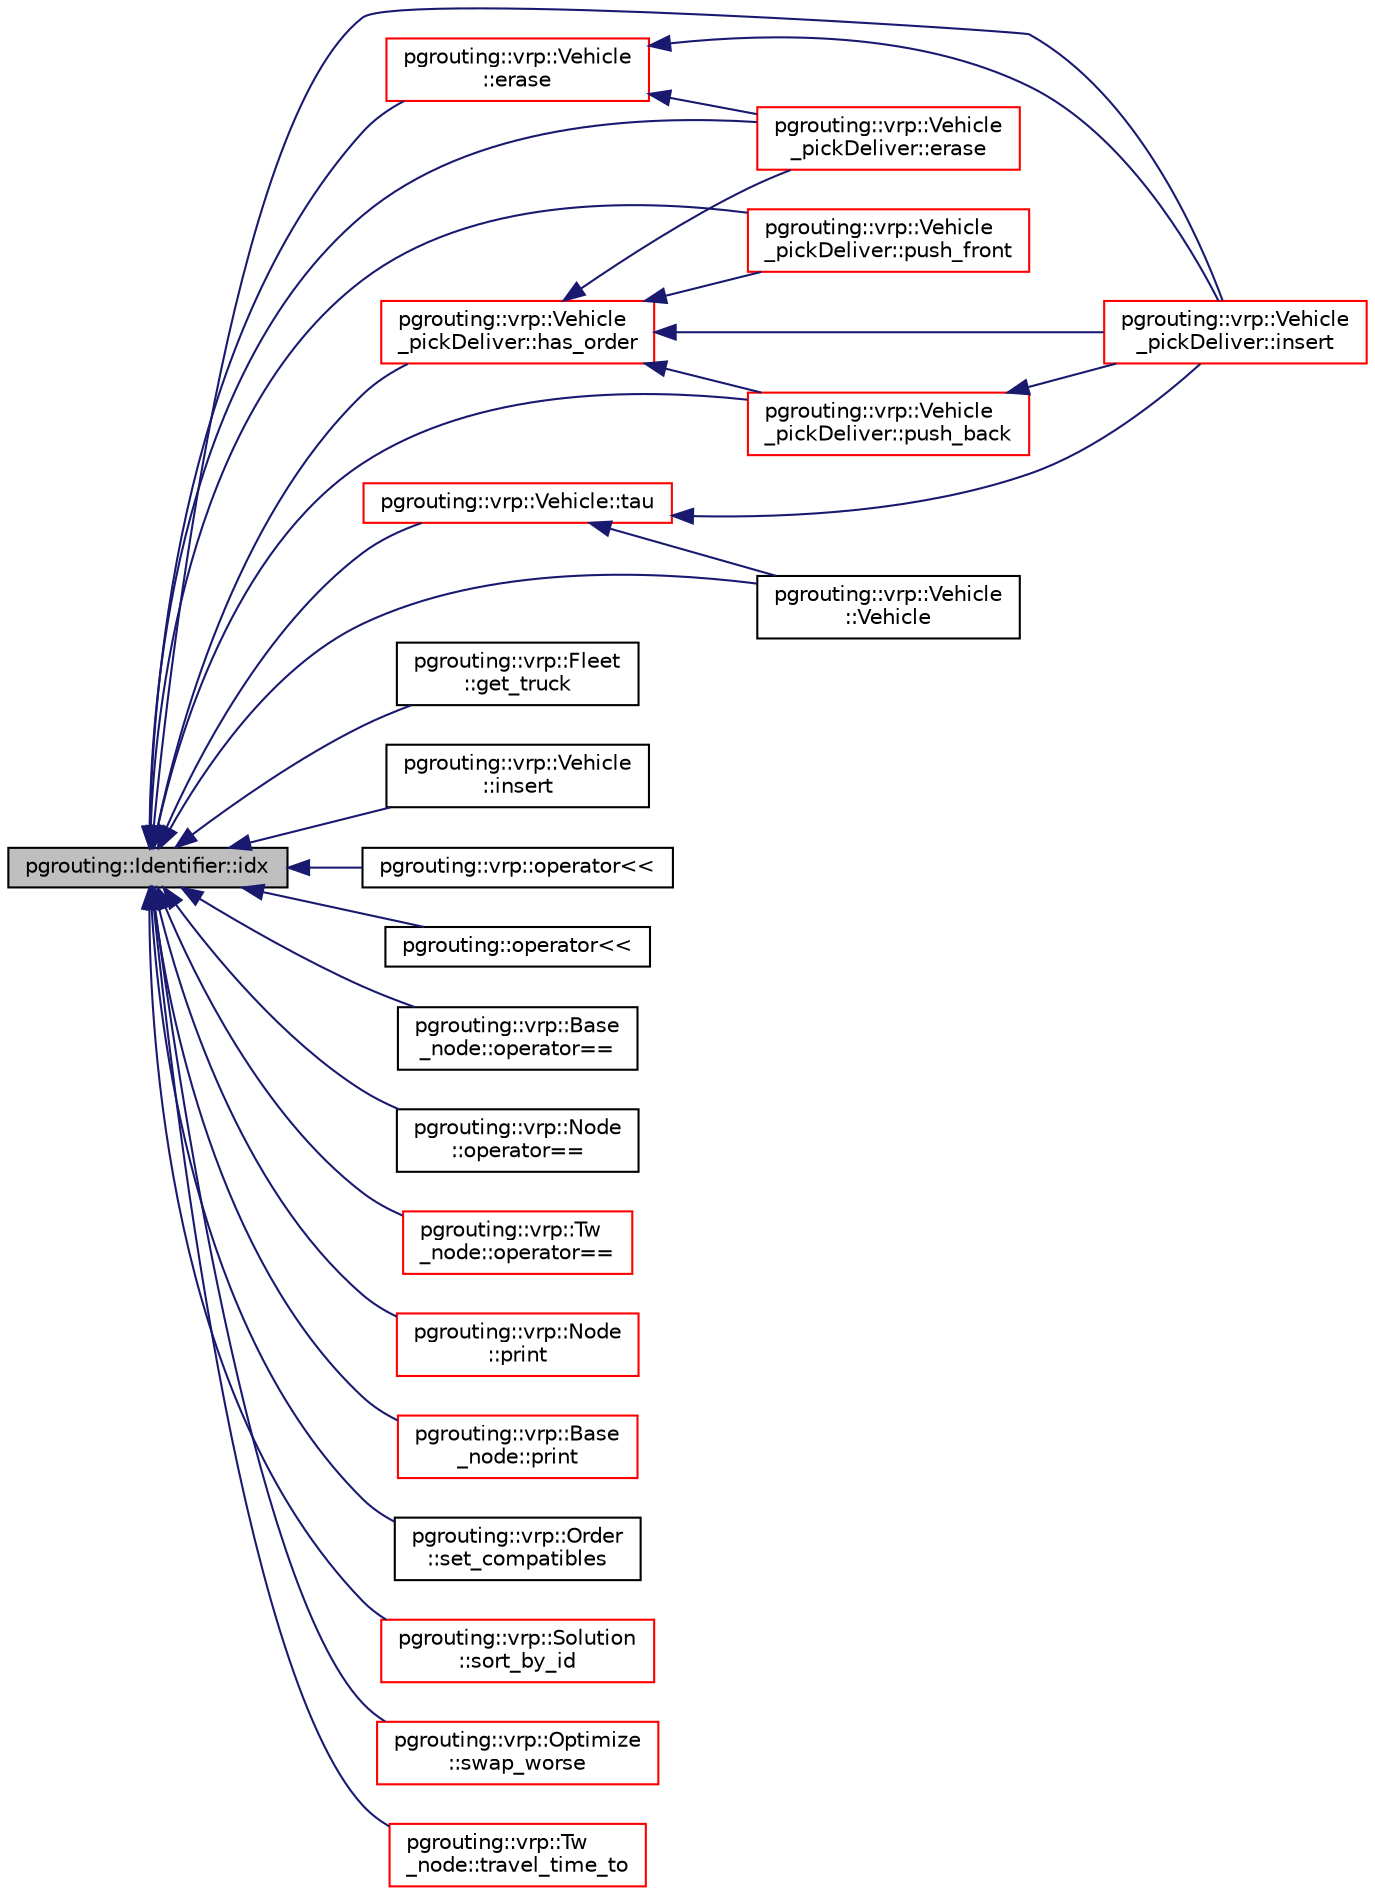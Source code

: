 digraph "pgrouting::Identifier::idx"
{
  edge [fontname="Helvetica",fontsize="10",labelfontname="Helvetica",labelfontsize="10"];
  node [fontname="Helvetica",fontsize="10",shape=record];
  rankdir="LR";
  Node455 [label="pgrouting::Identifier::idx",height=0.2,width=0.4,color="black", fillcolor="grey75", style="filled", fontcolor="black"];
  Node455 -> Node456 [dir="back",color="midnightblue",fontsize="10",style="solid",fontname="Helvetica"];
  Node456 [label="pgrouting::vrp::Vehicle\l_pickDeliver::erase",height=0.2,width=0.4,color="red", fillcolor="white", style="filled",URL="$classpgrouting_1_1vrp_1_1Vehicle__pickDeliver.html#a3824b3c3af974687c0bdcc9aab615350"];
  Node455 -> Node473 [dir="back",color="midnightblue",fontsize="10",style="solid",fontname="Helvetica"];
  Node473 [label="pgrouting::vrp::Vehicle\l::erase",height=0.2,width=0.4,color="red", fillcolor="white", style="filled",URL="$classpgrouting_1_1vrp_1_1Vehicle.html#ad1920dd6aed04b9381b9b2ec78dddc47",tooltip="Erase node.id() "];
  Node473 -> Node456 [dir="back",color="midnightblue",fontsize="10",style="solid",fontname="Helvetica"];
  Node473 -> Node474 [dir="back",color="midnightblue",fontsize="10",style="solid",fontname="Helvetica"];
  Node474 [label="pgrouting::vrp::Vehicle\l_pickDeliver::insert",height=0.2,width=0.4,color="red", fillcolor="white", style="filled",URL="$classpgrouting_1_1vrp_1_1Vehicle__pickDeliver.html#acd6d3d720b3002cbb930a44099fa0688",tooltip="Inserts an order. "];
  Node455 -> Node480 [dir="back",color="midnightblue",fontsize="10",style="solid",fontname="Helvetica"];
  Node480 [label="pgrouting::vrp::Fleet\l::get_truck",height=0.2,width=0.4,color="black", fillcolor="white", style="filled",URL="$classpgrouting_1_1vrp_1_1Fleet.html#aad8bcbd9e8c956ab8dc73f0b40873ea0"];
  Node455 -> Node481 [dir="back",color="midnightblue",fontsize="10",style="solid",fontname="Helvetica"];
  Node481 [label="pgrouting::vrp::Vehicle\l_pickDeliver::has_order",height=0.2,width=0.4,color="red", fillcolor="white", style="filled",URL="$classpgrouting_1_1vrp_1_1Vehicle__pickDeliver.html#adb870b4b7089194de06de8471eba0767"];
  Node481 -> Node456 [dir="back",color="midnightblue",fontsize="10",style="solid",fontname="Helvetica"];
  Node481 -> Node474 [dir="back",color="midnightblue",fontsize="10",style="solid",fontname="Helvetica"];
  Node481 -> Node482 [dir="back",color="midnightblue",fontsize="10",style="solid",fontname="Helvetica"];
  Node482 [label="pgrouting::vrp::Vehicle\l_pickDeliver::push_back",height=0.2,width=0.4,color="red", fillcolor="white", style="filled",URL="$classpgrouting_1_1vrp_1_1Vehicle__pickDeliver.html#aa894fd15242682756ea30cc1bbd6aa42",tooltip="puts an order at the end of the truck "];
  Node482 -> Node474 [dir="back",color="midnightblue",fontsize="10",style="solid",fontname="Helvetica"];
  Node481 -> Node483 [dir="back",color="midnightblue",fontsize="10",style="solid",fontname="Helvetica"];
  Node483 [label="pgrouting::vrp::Vehicle\l_pickDeliver::push_front",height=0.2,width=0.4,color="red", fillcolor="white", style="filled",URL="$classpgrouting_1_1vrp_1_1Vehicle__pickDeliver.html#a34330126d1614d29dff7fc48a6a43f69",tooltip="Puts an order at the end front of the truck. "];
  Node455 -> Node474 [dir="back",color="midnightblue",fontsize="10",style="solid",fontname="Helvetica"];
  Node455 -> Node484 [dir="back",color="midnightblue",fontsize="10",style="solid",fontname="Helvetica"];
  Node484 [label="pgrouting::vrp::Vehicle\l::insert",height=0.2,width=0.4,color="black", fillcolor="white", style="filled",URL="$classpgrouting_1_1vrp_1_1Vehicle.html#aa22d65f920e996e3497bff86876b181f",tooltip="Insert node in best position of the position_limits. "];
  Node455 -> Node485 [dir="back",color="midnightblue",fontsize="10",style="solid",fontname="Helvetica"];
  Node485 [label="pgrouting::vrp::operator\<\<",height=0.2,width=0.4,color="black", fillcolor="white", style="filled",URL="$namespacepgrouting_1_1vrp.html#ac16d581d93de7b0c834f5236f3302e5b"];
  Node455 -> Node486 [dir="back",color="midnightblue",fontsize="10",style="solid",fontname="Helvetica"];
  Node486 [label="pgrouting::operator\<\<",height=0.2,width=0.4,color="black", fillcolor="white", style="filled",URL="$namespacepgrouting.html#a1c8b6dbb6aca870e491d897cf57d89c6"];
  Node455 -> Node487 [dir="back",color="midnightblue",fontsize="10",style="solid",fontname="Helvetica"];
  Node487 [label="pgrouting::vrp::Base\l_node::operator==",height=0.2,width=0.4,color="black", fillcolor="white", style="filled",URL="$classpgrouting_1_1vrp_1_1Base__node.html#ad009e491cded70fc4c13f036db66ace2"];
  Node455 -> Node488 [dir="back",color="midnightblue",fontsize="10",style="solid",fontname="Helvetica"];
  Node488 [label="pgrouting::vrp::Node\l::operator==",height=0.2,width=0.4,color="black", fillcolor="white", style="filled",URL="$classpgrouting_1_1vrp_1_1Node.html#a1598bb3ef9284f2626967a829b978e7c"];
  Node455 -> Node489 [dir="back",color="midnightblue",fontsize="10",style="solid",fontname="Helvetica"];
  Node489 [label="pgrouting::vrp::Tw\l_node::operator==",height=0.2,width=0.4,color="red", fillcolor="white", style="filled",URL="$classpgrouting_1_1vrp_1_1Tw__node.html#ab2f1204fba2644d6c0a0edef5305645f"];
  Node455 -> Node491 [dir="back",color="midnightblue",fontsize="10",style="solid",fontname="Helvetica"];
  Node491 [label="pgrouting::vrp::Node\l::print",height=0.2,width=0.4,color="red", fillcolor="white", style="filled",URL="$classpgrouting_1_1vrp_1_1Node.html#a4b817f14f0624f2e0ca1819488416984"];
  Node455 -> Node493 [dir="back",color="midnightblue",fontsize="10",style="solid",fontname="Helvetica"];
  Node493 [label="pgrouting::vrp::Base\l_node::print",height=0.2,width=0.4,color="red", fillcolor="white", style="filled",URL="$classpgrouting_1_1vrp_1_1Base__node.html#a0c90f6504a1f2e9eefe802ed4cbe5ce3"];
  Node455 -> Node482 [dir="back",color="midnightblue",fontsize="10",style="solid",fontname="Helvetica"];
  Node455 -> Node483 [dir="back",color="midnightblue",fontsize="10",style="solid",fontname="Helvetica"];
  Node455 -> Node495 [dir="back",color="midnightblue",fontsize="10",style="solid",fontname="Helvetica"];
  Node495 [label="pgrouting::vrp::Order\l::set_compatibles",height=0.2,width=0.4,color="black", fillcolor="white", style="filled",URL="$classpgrouting_1_1vrp_1_1Order.html#a55f9df9e8695ad727381ceeeddd63ad8"];
  Node455 -> Node496 [dir="back",color="midnightblue",fontsize="10",style="solid",fontname="Helvetica"];
  Node496 [label="pgrouting::vrp::Solution\l::sort_by_id",height=0.2,width=0.4,color="red", fillcolor="white", style="filled",URL="$classpgrouting_1_1vrp_1_1Solution.html#aeee2388e51cb0460bcbf8637f97d2aec"];
  Node455 -> Node459 [dir="back",color="midnightblue",fontsize="10",style="solid",fontname="Helvetica"];
  Node459 [label="pgrouting::vrp::Optimize\l::swap_worse",height=0.2,width=0.4,color="red", fillcolor="white", style="filled",URL="$classpgrouting_1_1vrp_1_1Optimize.html#a39173d526079577d40c59371bcfcc680"];
  Node455 -> Node498 [dir="back",color="midnightblue",fontsize="10",style="solid",fontname="Helvetica"];
  Node498 [label="pgrouting::vrp::Vehicle::tau",height=0.2,width=0.4,color="red", fillcolor="white", style="filled",URL="$classpgrouting_1_1vrp_1_1Vehicle.html#a8c24ca81fed1ec1d0e2a9e9a327cd91b"];
  Node498 -> Node474 [dir="back",color="midnightblue",fontsize="10",style="solid",fontname="Helvetica"];
  Node498 -> Node500 [dir="back",color="midnightblue",fontsize="10",style="solid",fontname="Helvetica"];
  Node500 [label="pgrouting::vrp::Vehicle\l::Vehicle",height=0.2,width=0.4,color="black", fillcolor="white", style="filled",URL="$classpgrouting_1_1vrp_1_1Vehicle.html#a163d32b8d5c8e0444e4fa432b680a784"];
  Node455 -> Node503 [dir="back",color="midnightblue",fontsize="10",style="solid",fontname="Helvetica"];
  Node503 [label="pgrouting::vrp::Tw\l_node::travel_time_to",height=0.2,width=0.4,color="red", fillcolor="white", style="filled",URL="$classpgrouting_1_1vrp_1_1Tw__node.html#a7e5b1bdfeb746da922a2863bfe7ae718",tooltip="time = distance / speed. "];
  Node455 -> Node500 [dir="back",color="midnightblue",fontsize="10",style="solid",fontname="Helvetica"];
}
